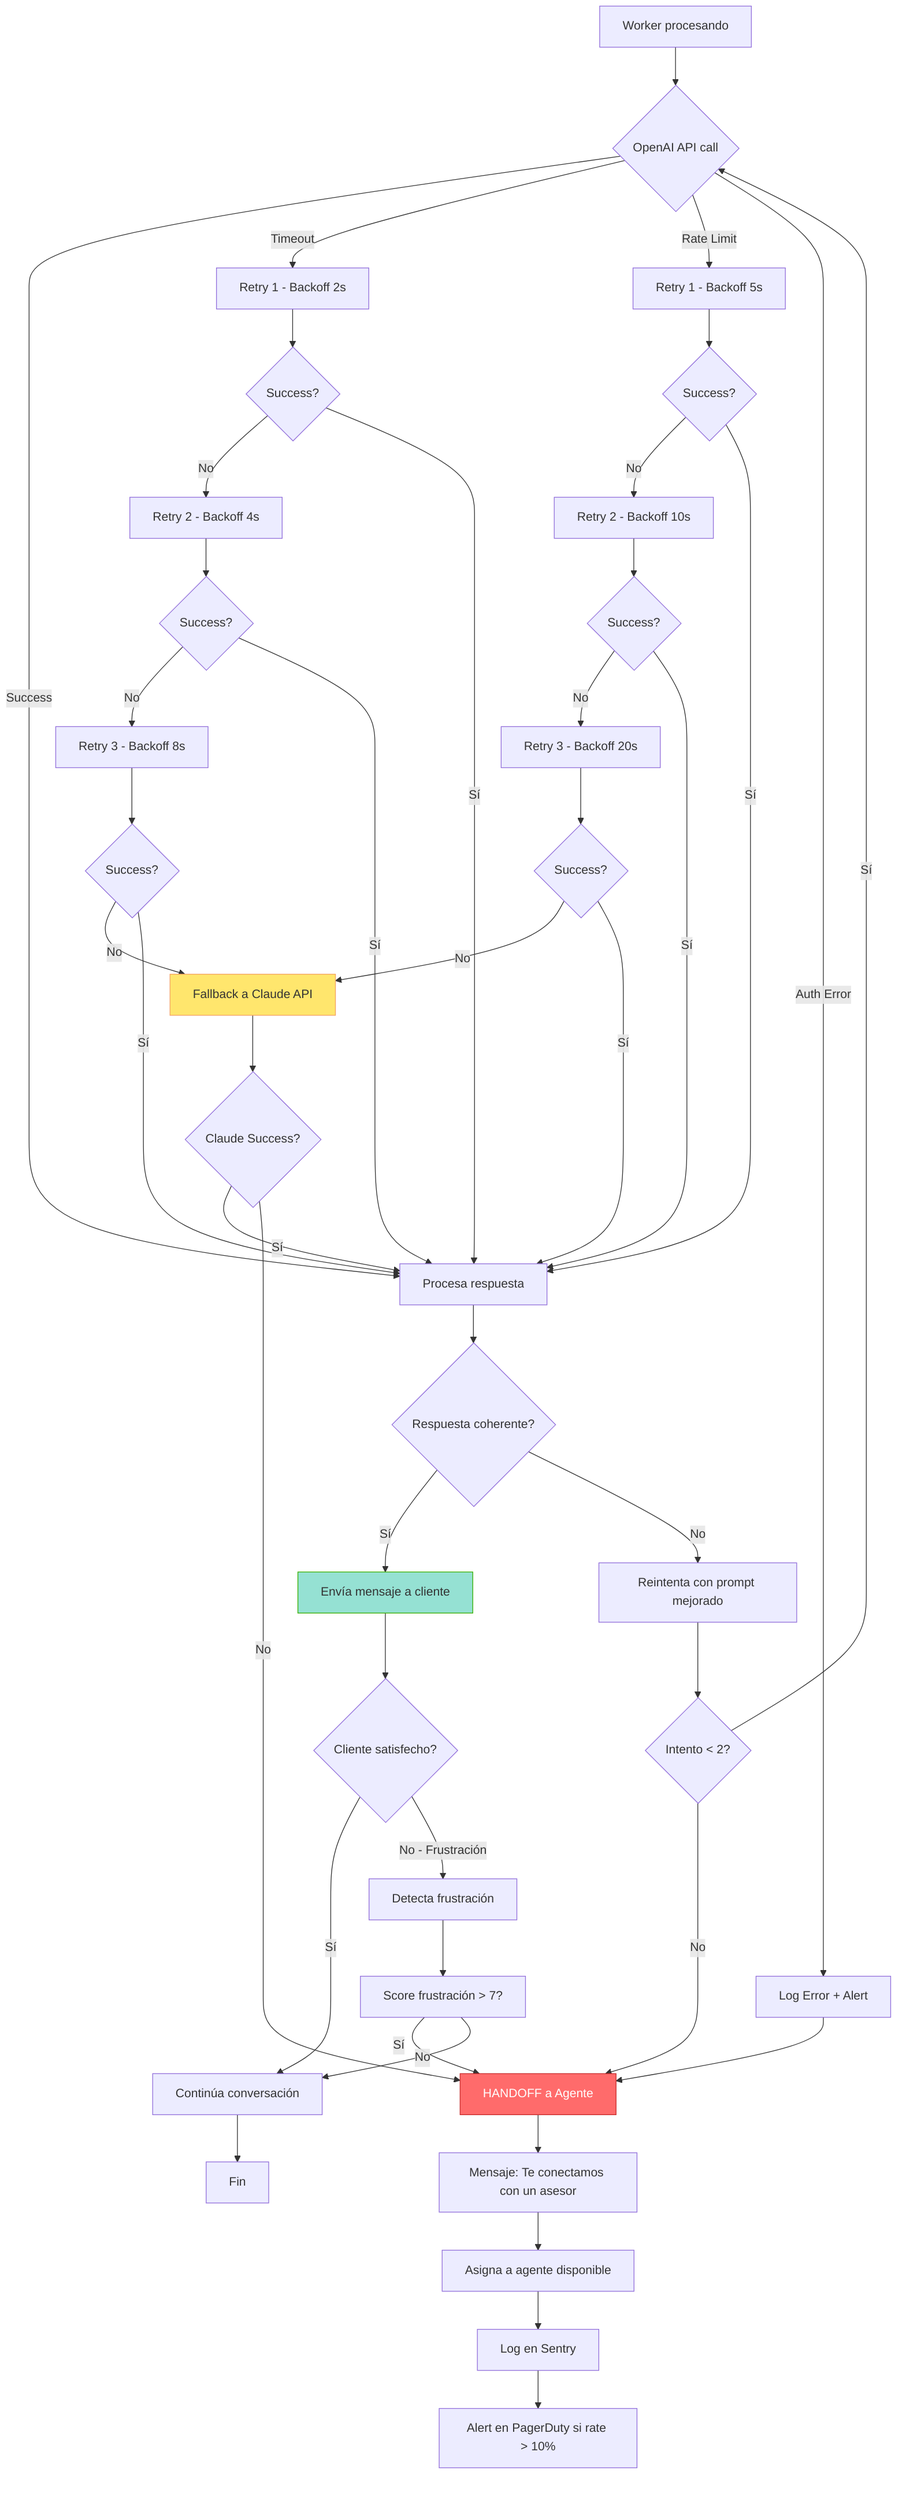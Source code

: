 graph TD
    A[Worker procesando] --> B{OpenAI API call}

    B -->|Success| C[Procesa respuesta]
    B -->|Timeout| D[Retry 1 - Backoff 2s]
    B -->|Rate Limit| E[Retry 1 - Backoff 5s]
    B -->|Auth Error| F[Log Error + Alert]

    D --> D1{Success?}
    D1 -->|No| G[Retry 2 - Backoff 4s]
    D1 -->|Sí| C

    E --> E1{Success?}
    E1 -->|No| H[Retry 2 - Backoff 10s]
    E1 -->|Sí| C

    G --> G1{Success?}
    G1 -->|No| I[Retry 3 - Backoff 8s]
    G1 -->|Sí| C

    H --> H1{Success?}
    H1 -->|No| J[Retry 3 - Backoff 20s]
    H1 -->|Sí| C

    I --> I1{Success?}
    I1 -->|No| K[Fallback a Claude API]
    I1 -->|Sí| C

    J --> J1{Success?}
    J1 -->|No| K
    J1 -->|Sí| C

    K --> K1{Claude Success?}
    K1 -->|Sí| C
    K1 -->|No| L[HANDOFF a Agente]

    F --> L

    C --> M{Respuesta coherente?}
    M -->|Sí| N[Envía mensaje a cliente]
    M -->|No| O[Reintenta con prompt mejorado]

    O --> O1{Intento < 2?}
    O1 -->|Sí| B
    O1 -->|No| L

    L --> L1[Mensaje: Te conectamos con un asesor]
    L1 --> L2[Asigna a agente disponible]
    L2 --> L3[Log en Sentry]
    L3 --> L4[Alert en PagerDuty si rate > 10%]

    N --> P{Cliente satisfecho?}
    P -->|Sí| Q[Continúa conversación]
    P -->|No - Frustración| R[Detecta frustración]

    R --> R1[Score frustración > 7?]
    R1 -->|Sí| L
    R1 -->|No| Q

    Q --> S[Fin]

    style L fill:#ff6b6b,stroke:#c92a2a,color:#fff
    style N fill:#95e1d3,stroke:#38b000
    style K fill:#ffe66d,stroke:#f4a261